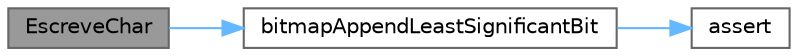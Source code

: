 digraph "EscreveChar"
{
 // LATEX_PDF_SIZE
  bgcolor="transparent";
  edge [fontname=Helvetica,fontsize=10,labelfontname=Helvetica,labelfontsize=10];
  node [fontname=Helvetica,fontsize=10,shape=box,height=0.2,width=0.4];
  rankdir="LR";
  Node1 [label="EscreveChar",height=0.2,width=0.4,color="gray40", fillcolor="grey60", style="filled", fontcolor="black",tooltip=" "];
  Node1 -> Node2 [color="steelblue1",style="solid"];
  Node2 [label="bitmapAppendLeastSignificantBit",height=0.2,width=0.4,color="grey40", fillcolor="white", style="filled",URL="$bitmap_8c.html#a8bee243b51ff8daf8cf577d11e7e735c",tooltip=" "];
  Node2 -> Node3 [color="steelblue1",style="solid"];
  Node3 [label="assert",height=0.2,width=0.4,color="grey40", fillcolor="white", style="filled",URL="$bitmap_8c.html#ae6321531d73ebab0e0f1081a903be53c",tooltip=" "];
}
